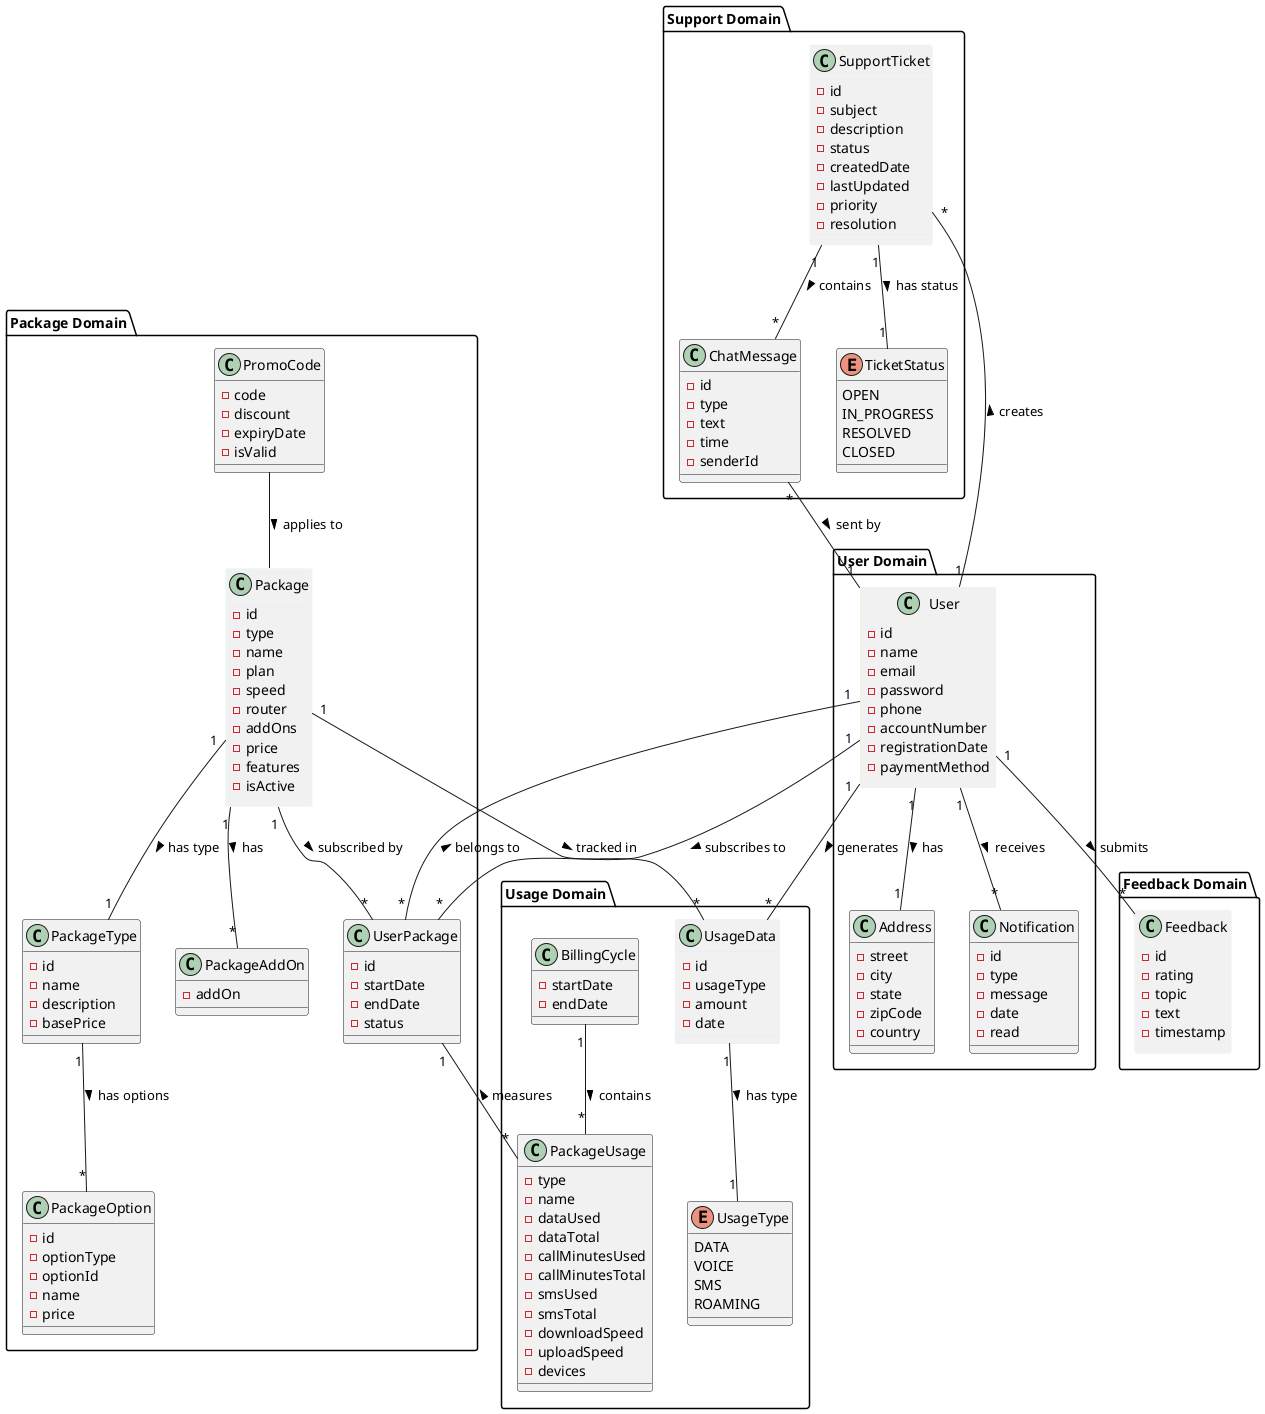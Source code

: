 @startuml "Conceptual Class Diagram"

' Color definitions for better organization
!define USER_COLOR #FFEBCD
!define PACKAGE_COLOR #E0FFFF
!define USAGE_COLOR #E6E6FA
!define SUPPORT_COLOR #F0FFF0
!define FEEDBACK_COLOR #FFF0F5
!define OTHER_COLOR #F5F5DC

' =================== USER DOMAIN ===================
package "User Domain"  {
  class User #USER_COLOR  {
    -id
    -name
    -email
    -password
    -phone
    -accountNumber
    -registrationDate
    -paymentMethod
  }

  class Address {
    -street
    -city
    -state
    -zipCode
    -country
  }

  class Notification {
    -id
    -type
    -message
    -date
    -read
  }
}

' =================== PACKAGE DOMAIN ===================
package "Package Domain"{
  class Package  #PACKAGE_COLOR {
    -id
    -type
    -name
    -plan
    -speed
    -router
    -addOns
    -price
    -features
    -isActive
  }

  class PackageType {
    -id
    -name
    -description
    -basePrice
  }

  class PackageOption {
    -id
    -optionType
    -optionId
    -name
    -price
  }

  class PackageAddOn {
    -addOn
  }

  class UserPackage {
    -id
    -startDate
    -endDate
    -status
  }

  class PromoCode {
    -code
    -discount
    -expiryDate
    -isValid
  }
}

' =================== USAGE DOMAIN ===================
package "Usage Domain" {
  class UsageData #USAGE_COLOR {
    -id
    -usageType
    -amount
    -date
  }

  class BillingCycle {
    -startDate
    -endDate
  }

  class PackageUsage {
    -type
    -name
    -dataUsed
    -dataTotal
    -callMinutesUsed
    -callMinutesTotal
    -smsUsed
    -smsTotal
    -downloadSpeed
    -uploadSpeed
    -devices
  }

  enum UsageType {
    DATA
    VOICE
    SMS
    ROAMING
  }
}

' =================== SUPPORT DOMAIN ===================
package "Support Domain"{
  class SupportTicket  #SUPPORT_COLOR {
    -id
    -subject
    -description
    -status
    -createdDate
    -lastUpdated
    -priority
    -resolution
  }

  class ChatMessage {
    -id
    -type
    -text
    -time
    -senderId
  }

  enum TicketStatus {
    OPEN
    IN_PROGRESS
    RESOLVED
    CLOSED
  }
}

' =================== FEEDBACK DOMAIN ===================
package "Feedback Domain"  {
  class Feedback #FEEDBACK_COLOR{
    -id
    -rating
    -topic
    -text
    -timestamp
  }
}

' =================== RELATIONSHIPS ===================

' User relationships
User "1" -- "1" Address : has >
User "1" -- "*" Notification : receives >
User "1" -- "*" UserPackage : subscribes to >
User "1" -- "*" UsageData : generates >
User "1" -- "*" SupportTicket : creates >
User "1" -- "*" Feedback : submits >

' Package relationships
Package "1" -- "1" PackageType : has type >
Package "1" -- "*" UserPackage : subscribed by >
Package "1" -- "*" UsageData : tracked in >
Package "1" -- "*" PackageAddOn : has >
PackageType "1" -- "*" PackageOption : has options >
UserPackage "*" -- "1" User : belongs to >
PromoCode -- Package : applies to >

' Usage relationships
UsageData "1" -- "1" UsageType : has type >
BillingCycle "1" -- "*" PackageUsage : contains >
PackageUsage "*" -- "1" UserPackage : measures >

' Support relationships
SupportTicket "1" -- "1" TicketStatus : has status >
SupportTicket "1" -- "*" ChatMessage : contains >
ChatMessage "*" -- "1" User : sent by >

@enduml
